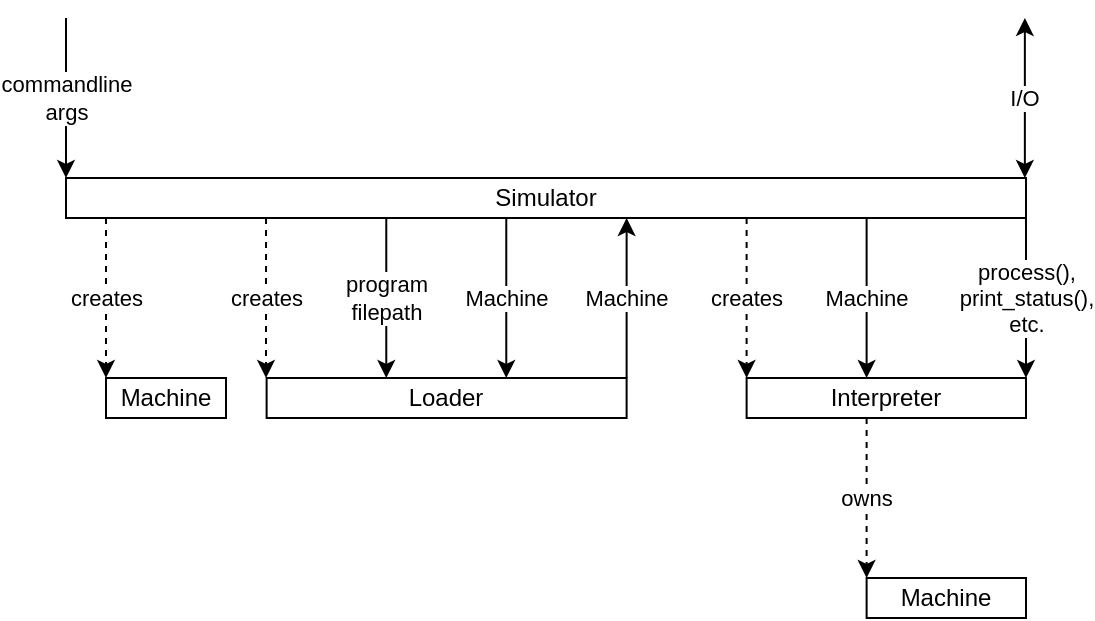 <mxfile version="21.6.1" type="device">
  <diagram name="Page-1" id="JvXCb1n84xLckFWvC2jM">
    <mxGraphModel dx="989" dy="578" grid="1" gridSize="10" guides="1" tooltips="1" connect="1" arrows="1" fold="1" page="1" pageScale="1" pageWidth="850" pageHeight="1100" math="0" shadow="0">
      <root>
        <mxCell id="0" />
        <mxCell id="1" parent="0" />
        <mxCell id="dyDMZvS7VBsO-T0vbmnt-1" value="Simulator" style="rounded=0;whiteSpace=wrap;html=1;" vertex="1" parent="1">
          <mxGeometry x="40" y="120" width="480" height="20" as="geometry" />
        </mxCell>
        <mxCell id="dyDMZvS7VBsO-T0vbmnt-2" value="Loader" style="rounded=0;whiteSpace=wrap;html=1;" vertex="1" parent="1">
          <mxGeometry x="140.31" y="220" width="180" height="20" as="geometry" />
        </mxCell>
        <mxCell id="dyDMZvS7VBsO-T0vbmnt-3" value="commandline&lt;br&gt;args" style="endArrow=classic;html=1;rounded=0;" edge="1" parent="1">
          <mxGeometry width="50" height="50" relative="1" as="geometry">
            <mxPoint x="40" y="40" as="sourcePoint" />
            <mxPoint x="40" y="120" as="targetPoint" />
          </mxGeometry>
        </mxCell>
        <mxCell id="dyDMZvS7VBsO-T0vbmnt-5" value="program&lt;br&gt;filepath" style="endArrow=classic;html=1;rounded=0;" edge="1" parent="1">
          <mxGeometry width="50" height="50" relative="1" as="geometry">
            <mxPoint x="200.14" y="140" as="sourcePoint" />
            <mxPoint x="200.14" y="220" as="targetPoint" />
          </mxGeometry>
        </mxCell>
        <mxCell id="dyDMZvS7VBsO-T0vbmnt-6" value="Machine" style="endArrow=classic;html=1;rounded=0;" edge="1" parent="1">
          <mxGeometry width="50" height="50" relative="1" as="geometry">
            <mxPoint x="260.14" y="140" as="sourcePoint" />
            <mxPoint x="260.14" y="220" as="targetPoint" />
          </mxGeometry>
        </mxCell>
        <mxCell id="dyDMZvS7VBsO-T0vbmnt-9" value="Machine" style="endArrow=classic;html=1;rounded=0;" edge="1" parent="1">
          <mxGeometry width="50" height="50" relative="1" as="geometry">
            <mxPoint x="320.31" y="220" as="sourcePoint" />
            <mxPoint x="320.31" y="140" as="targetPoint" />
          </mxGeometry>
        </mxCell>
        <mxCell id="dyDMZvS7VBsO-T0vbmnt-10" value="Interpreter" style="rounded=0;whiteSpace=wrap;html=1;" vertex="1" parent="1">
          <mxGeometry x="380.31" y="220" width="139.69" height="20" as="geometry" />
        </mxCell>
        <mxCell id="dyDMZvS7VBsO-T0vbmnt-12" value="Machine" style="endArrow=classic;html=1;rounded=0;" edge="1" parent="1">
          <mxGeometry width="50" height="50" relative="1" as="geometry">
            <mxPoint x="440.31" y="140" as="sourcePoint" />
            <mxPoint x="440.31" y="220" as="targetPoint" />
          </mxGeometry>
        </mxCell>
        <mxCell id="dyDMZvS7VBsO-T0vbmnt-13" value="process(),&lt;br&gt;print_status(),&lt;br&gt;etc." style="endArrow=classic;html=1;rounded=0;" edge="1" parent="1">
          <mxGeometry width="50" height="50" relative="1" as="geometry">
            <mxPoint x="520" y="140" as="sourcePoint" />
            <mxPoint x="520" y="220" as="targetPoint" />
          </mxGeometry>
        </mxCell>
        <mxCell id="dyDMZvS7VBsO-T0vbmnt-16" value="Machine" style="rounded=0;whiteSpace=wrap;html=1;" vertex="1" parent="1">
          <mxGeometry x="60" y="220" width="60" height="20" as="geometry" />
        </mxCell>
        <mxCell id="dyDMZvS7VBsO-T0vbmnt-17" value="creates" style="endArrow=classic;html=1;rounded=0;edgeStyle=orthogonalEdgeStyle;dashed=1;" edge="1" parent="1">
          <mxGeometry width="50" height="50" relative="1" as="geometry">
            <mxPoint x="60" y="140" as="sourcePoint" />
            <mxPoint x="60" y="220" as="targetPoint" />
            <Array as="points">
              <mxPoint x="60" y="210" />
              <mxPoint x="60" y="210" />
            </Array>
            <mxPoint as="offset" />
          </mxGeometry>
        </mxCell>
        <mxCell id="dyDMZvS7VBsO-T0vbmnt-18" value="Machine" style="rounded=0;whiteSpace=wrap;html=1;" vertex="1" parent="1">
          <mxGeometry x="440.31" y="320" width="79.69" height="20" as="geometry" />
        </mxCell>
        <mxCell id="dyDMZvS7VBsO-T0vbmnt-19" value="owns" style="endArrow=classic;html=1;rounded=0;edgeStyle=orthogonalEdgeStyle;dashed=1;" edge="1" parent="1">
          <mxGeometry width="50" height="50" relative="1" as="geometry">
            <mxPoint x="440.31" y="240" as="sourcePoint" />
            <mxPoint x="440.31" y="320" as="targetPoint" />
            <Array as="points">
              <mxPoint x="440.31" y="310" />
              <mxPoint x="440.31" y="310" />
            </Array>
            <mxPoint as="offset" />
          </mxGeometry>
        </mxCell>
        <mxCell id="dyDMZvS7VBsO-T0vbmnt-20" value="creates" style="endArrow=classic;html=1;rounded=0;edgeStyle=orthogonalEdgeStyle;dashed=1;" edge="1" parent="1">
          <mxGeometry width="50" height="50" relative="1" as="geometry">
            <mxPoint x="140.02" y="140" as="sourcePoint" />
            <mxPoint x="140.02" y="220" as="targetPoint" />
            <Array as="points">
              <mxPoint x="140.02" y="210" />
              <mxPoint x="140.02" y="210" />
            </Array>
            <mxPoint as="offset" />
          </mxGeometry>
        </mxCell>
        <mxCell id="dyDMZvS7VBsO-T0vbmnt-21" value="creates" style="endArrow=classic;html=1;rounded=0;edgeStyle=orthogonalEdgeStyle;dashed=1;" edge="1" parent="1">
          <mxGeometry width="50" height="50" relative="1" as="geometry">
            <mxPoint x="380.31" y="140" as="sourcePoint" />
            <mxPoint x="380.31" y="220" as="targetPoint" />
            <Array as="points">
              <mxPoint x="380.31" y="210" />
              <mxPoint x="380.31" y="210" />
            </Array>
            <mxPoint as="offset" />
          </mxGeometry>
        </mxCell>
        <mxCell id="dyDMZvS7VBsO-T0vbmnt-22" value="I/O" style="endArrow=classic;html=1;rounded=0;startArrow=classic;startFill=1;" edge="1" parent="1">
          <mxGeometry width="50" height="50" relative="1" as="geometry">
            <mxPoint x="519.43" y="40" as="sourcePoint" />
            <mxPoint x="519.43" y="120" as="targetPoint" />
          </mxGeometry>
        </mxCell>
      </root>
    </mxGraphModel>
  </diagram>
</mxfile>

